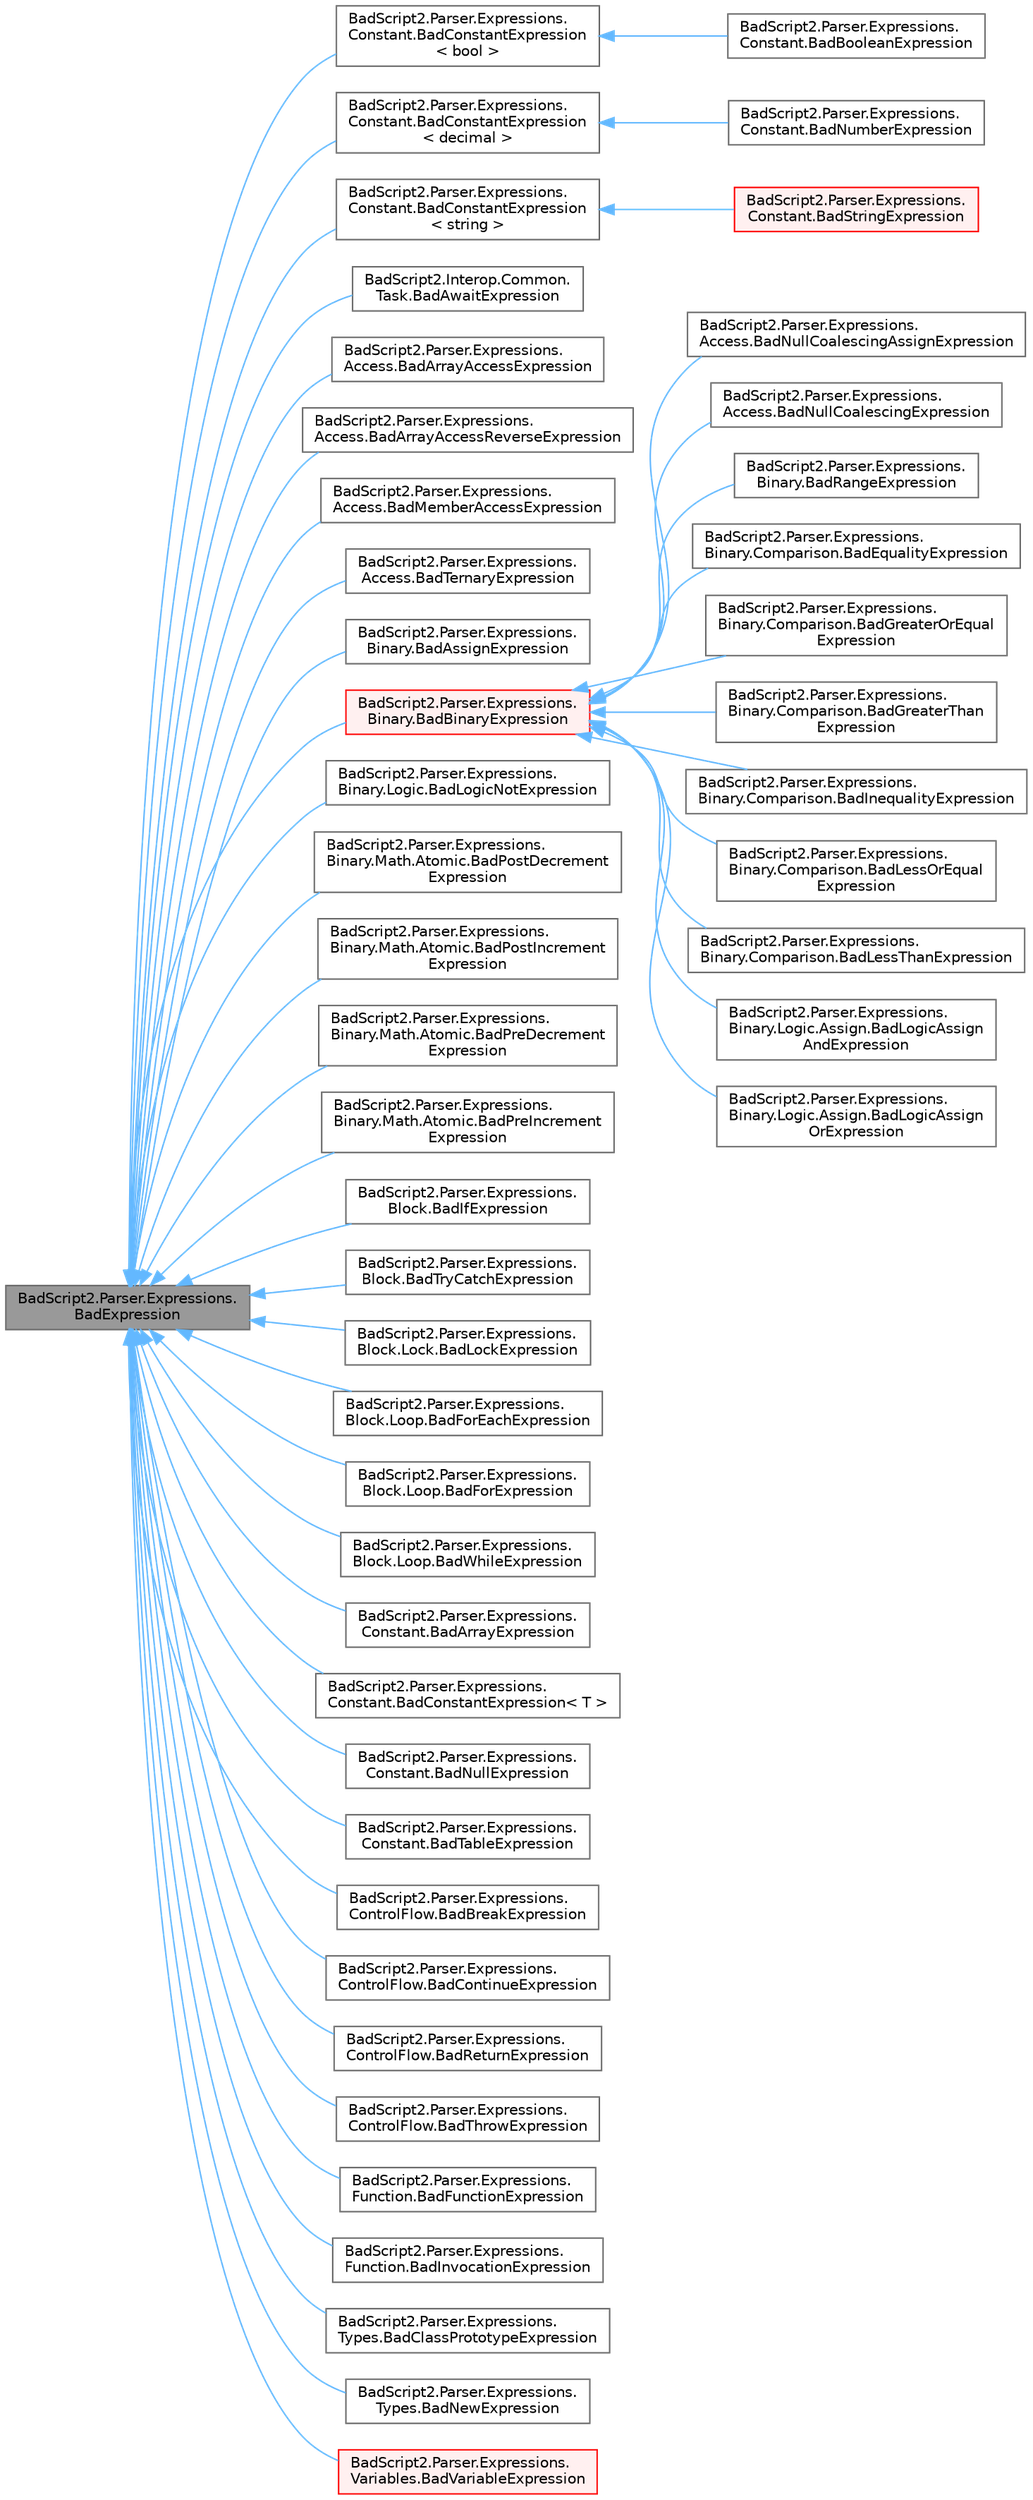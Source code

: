 digraph "BadScript2.Parser.Expressions.BadExpression"
{
 // LATEX_PDF_SIZE
  bgcolor="transparent";
  edge [fontname=Helvetica,fontsize=10,labelfontname=Helvetica,labelfontsize=10];
  node [fontname=Helvetica,fontsize=10,shape=box,height=0.2,width=0.4];
  rankdir="LR";
  Node1 [id="Node000001",label="BadScript2.Parser.Expressions.\lBadExpression",height=0.2,width=0.4,color="gray40", fillcolor="grey60", style="filled", fontcolor="black",tooltip="Base Implementation for all Expressions used inside the Script."];
  Node1 -> Node2 [id="edge1_Node000001_Node000002",dir="back",color="steelblue1",style="solid",tooltip=" "];
  Node2 [id="Node000002",label="BadScript2.Parser.Expressions.\lConstant.BadConstantExpression\l\< bool \>",height=0.2,width=0.4,color="gray40", fillcolor="white", style="filled",URL="$class_bad_script2_1_1_parser_1_1_expressions_1_1_constant_1_1_bad_constant_expression.html",tooltip=" "];
  Node2 -> Node3 [id="edge2_Node000002_Node000003",dir="back",color="steelblue1",style="solid",tooltip=" "];
  Node3 [id="Node000003",label="BadScript2.Parser.Expressions.\lConstant.BadBooleanExpression",height=0.2,width=0.4,color="gray40", fillcolor="white", style="filled",URL="$class_bad_script2_1_1_parser_1_1_expressions_1_1_constant_1_1_bad_boolean_expression.html",tooltip="Implements the Boolean Expression."];
  Node1 -> Node4 [id="edge3_Node000001_Node000004",dir="back",color="steelblue1",style="solid",tooltip=" "];
  Node4 [id="Node000004",label="BadScript2.Parser.Expressions.\lConstant.BadConstantExpression\l\< decimal \>",height=0.2,width=0.4,color="gray40", fillcolor="white", style="filled",URL="$class_bad_script2_1_1_parser_1_1_expressions_1_1_constant_1_1_bad_constant_expression.html",tooltip=" "];
  Node4 -> Node5 [id="edge4_Node000004_Node000005",dir="back",color="steelblue1",style="solid",tooltip=" "];
  Node5 [id="Node000005",label="BadScript2.Parser.Expressions.\lConstant.BadNumberExpression",height=0.2,width=0.4,color="gray40", fillcolor="white", style="filled",URL="$class_bad_script2_1_1_parser_1_1_expressions_1_1_constant_1_1_bad_number_expression.html",tooltip="Implements the Number Expression."];
  Node1 -> Node6 [id="edge5_Node000001_Node000006",dir="back",color="steelblue1",style="solid",tooltip=" "];
  Node6 [id="Node000006",label="BadScript2.Parser.Expressions.\lConstant.BadConstantExpression\l\< string \>",height=0.2,width=0.4,color="gray40", fillcolor="white", style="filled",URL="$class_bad_script2_1_1_parser_1_1_expressions_1_1_constant_1_1_bad_constant_expression.html",tooltip=" "];
  Node6 -> Node7 [id="edge6_Node000006_Node000007",dir="back",color="steelblue1",style="solid",tooltip=" "];
  Node7 [id="Node000007",label="BadScript2.Parser.Expressions.\lConstant.BadStringExpression",height=0.2,width=0.4,color="red", fillcolor="#FFF0F0", style="filled",URL="$class_bad_script2_1_1_parser_1_1_expressions_1_1_constant_1_1_bad_string_expression.html",tooltip="Implements the String Expression."];
  Node1 -> Node9 [id="edge7_Node000001_Node000009",dir="back",color="steelblue1",style="solid",tooltip=" "];
  Node9 [id="Node000009",label="BadScript2.Interop.Common.\lTask.BadAwaitExpression",height=0.2,width=0.4,color="gray40", fillcolor="white", style="filled",URL="$class_bad_script2_1_1_interop_1_1_common_1_1_task_1_1_bad_await_expression.html",tooltip="Implements the 'await' expression."];
  Node1 -> Node10 [id="edge8_Node000001_Node000010",dir="back",color="steelblue1",style="solid",tooltip=" "];
  Node10 [id="Node000010",label="BadScript2.Parser.Expressions.\lAccess.BadArrayAccessExpression",height=0.2,width=0.4,color="gray40", fillcolor="white", style="filled",URL="$class_bad_script2_1_1_parser_1_1_expressions_1_1_access_1_1_bad_array_access_expression.html",tooltip="Implements the Array Access to set or get properties from an object. <Left>[<Right>]."];
  Node1 -> Node11 [id="edge9_Node000001_Node000011",dir="back",color="steelblue1",style="solid",tooltip=" "];
  Node11 [id="Node000011",label="BadScript2.Parser.Expressions.\lAccess.BadArrayAccessReverseExpression",height=0.2,width=0.4,color="gray40", fillcolor="white", style="filled",URL="$class_bad_script2_1_1_parser_1_1_expressions_1_1_access_1_1_bad_array_access_reverse_expression.html",tooltip="Implements the Reverse Array Access to set or get properties from an object. <Left>[^<Right>]."];
  Node1 -> Node12 [id="edge10_Node000001_Node000012",dir="back",color="steelblue1",style="solid",tooltip=" "];
  Node12 [id="Node000012",label="BadScript2.Parser.Expressions.\lAccess.BadMemberAccessExpression",height=0.2,width=0.4,color="gray40", fillcolor="white", style="filled",URL="$class_bad_script2_1_1_parser_1_1_expressions_1_1_access_1_1_bad_member_access_expression.html",tooltip="Implements the Member Access to set or get properties from an object. <Left>.<Right>"];
  Node1 -> Node13 [id="edge11_Node000001_Node000013",dir="back",color="steelblue1",style="solid",tooltip=" "];
  Node13 [id="Node000013",label="BadScript2.Parser.Expressions.\lAccess.BadTernaryExpression",height=0.2,width=0.4,color="gray40", fillcolor="white", style="filled",URL="$class_bad_script2_1_1_parser_1_1_expressions_1_1_access_1_1_bad_ternary_expression.html",tooltip="Implements the Ternary Expression <Left> ? <TrueRet> : <FalseRet>"];
  Node1 -> Node14 [id="edge12_Node000001_Node000014",dir="back",color="steelblue1",style="solid",tooltip=" "];
  Node14 [id="Node000014",label="BadScript2.Parser.Expressions.\lBinary.BadAssignExpression",height=0.2,width=0.4,color="gray40", fillcolor="white", style="filled",URL="$class_bad_script2_1_1_parser_1_1_expressions_1_1_binary_1_1_bad_assign_expression.html",tooltip="Implements the Assign Expression <Left> = <Right>"];
  Node1 -> Node15 [id="edge13_Node000001_Node000015",dir="back",color="steelblue1",style="solid",tooltip=" "];
  Node15 [id="Node000015",label="BadScript2.Parser.Expressions.\lBinary.BadBinaryExpression",height=0.2,width=0.4,color="red", fillcolor="#FFF0F0", style="filled",URL="$class_bad_script2_1_1_parser_1_1_expressions_1_1_binary_1_1_bad_binary_expression.html",tooltip="Base Implementation of all Binary Expressions."];
  Node15 -> Node16 [id="edge14_Node000015_Node000016",dir="back",color="steelblue1",style="solid",tooltip=" "];
  Node16 [id="Node000016",label="BadScript2.Parser.Expressions.\lAccess.BadNullCoalescingAssignExpression",height=0.2,width=0.4,color="gray40", fillcolor="white", style="filled",URL="$class_bad_script2_1_1_parser_1_1_expressions_1_1_access_1_1_bad_null_coalescing_assign_expression.html",tooltip="Implements the Null Coalescing Assign Expression <Left> ??= <Right>"];
  Node15 -> Node17 [id="edge15_Node000015_Node000017",dir="back",color="steelblue1",style="solid",tooltip=" "];
  Node17 [id="Node000017",label="BadScript2.Parser.Expressions.\lAccess.BadNullCoalescingExpression",height=0.2,width=0.4,color="gray40", fillcolor="white", style="filled",URL="$class_bad_script2_1_1_parser_1_1_expressions_1_1_access_1_1_bad_null_coalescing_expression.html",tooltip="Implements the Null Coalescing Expression <Left> ?? <Right>"];
  Node15 -> Node18 [id="edge16_Node000015_Node000018",dir="back",color="steelblue1",style="solid",tooltip=" "];
  Node18 [id="Node000018",label="BadScript2.Parser.Expressions.\lBinary.BadRangeExpression",height=0.2,width=0.4,color="gray40", fillcolor="white", style="filled",URL="$class_bad_script2_1_1_parser_1_1_expressions_1_1_binary_1_1_bad_range_expression.html",tooltip="Implements the Range Expression <Start>..<End>"];
  Node15 -> Node19 [id="edge17_Node000015_Node000019",dir="back",color="steelblue1",style="solid",tooltip=" "];
  Node19 [id="Node000019",label="BadScript2.Parser.Expressions.\lBinary.Comparison.BadEqualityExpression",height=0.2,width=0.4,color="gray40", fillcolor="white", style="filled",URL="$class_bad_script2_1_1_parser_1_1_expressions_1_1_binary_1_1_comparison_1_1_bad_equality_expression.html",tooltip="Implements the Equality Expression <Left> == <Right>"];
  Node15 -> Node20 [id="edge18_Node000015_Node000020",dir="back",color="steelblue1",style="solid",tooltip=" "];
  Node20 [id="Node000020",label="BadScript2.Parser.Expressions.\lBinary.Comparison.BadGreaterOrEqual\lExpression",height=0.2,width=0.4,color="gray40", fillcolor="white", style="filled",URL="$class_bad_script2_1_1_parser_1_1_expressions_1_1_binary_1_1_comparison_1_1_bad_greater_or_equal_expression.html",tooltip="Implements the Greater or Equal Expression <Left> >= <Right>"];
  Node15 -> Node21 [id="edge19_Node000015_Node000021",dir="back",color="steelblue1",style="solid",tooltip=" "];
  Node21 [id="Node000021",label="BadScript2.Parser.Expressions.\lBinary.Comparison.BadGreaterThan\lExpression",height=0.2,width=0.4,color="gray40", fillcolor="white", style="filled",URL="$class_bad_script2_1_1_parser_1_1_expressions_1_1_binary_1_1_comparison_1_1_bad_greater_than_expression.html",tooltip="Implements the Greater Than Expression."];
  Node15 -> Node22 [id="edge20_Node000015_Node000022",dir="back",color="steelblue1",style="solid",tooltip=" "];
  Node22 [id="Node000022",label="BadScript2.Parser.Expressions.\lBinary.Comparison.BadInequalityExpression",height=0.2,width=0.4,color="gray40", fillcolor="white", style="filled",URL="$class_bad_script2_1_1_parser_1_1_expressions_1_1_binary_1_1_comparison_1_1_bad_inequality_expression.html",tooltip="Implements the Inequality Expression."];
  Node15 -> Node23 [id="edge21_Node000015_Node000023",dir="back",color="steelblue1",style="solid",tooltip=" "];
  Node23 [id="Node000023",label="BadScript2.Parser.Expressions.\lBinary.Comparison.BadLessOrEqual\lExpression",height=0.2,width=0.4,color="gray40", fillcolor="white", style="filled",URL="$class_bad_script2_1_1_parser_1_1_expressions_1_1_binary_1_1_comparison_1_1_bad_less_or_equal_expression.html",tooltip="Implements the Less or Equal Expression <Left> <= <Right>"];
  Node15 -> Node24 [id="edge22_Node000015_Node000024",dir="back",color="steelblue1",style="solid",tooltip=" "];
  Node24 [id="Node000024",label="BadScript2.Parser.Expressions.\lBinary.Comparison.BadLessThanExpression",height=0.2,width=0.4,color="gray40", fillcolor="white", style="filled",URL="$class_bad_script2_1_1_parser_1_1_expressions_1_1_binary_1_1_comparison_1_1_bad_less_than_expression.html",tooltip="Implements the Less Than Expression."];
  Node15 -> Node25 [id="edge23_Node000015_Node000025",dir="back",color="steelblue1",style="solid",tooltip=" "];
  Node25 [id="Node000025",label="BadScript2.Parser.Expressions.\lBinary.Logic.Assign.BadLogicAssign\lAndExpression",height=0.2,width=0.4,color="gray40", fillcolor="white", style="filled",URL="$class_bad_script2_1_1_parser_1_1_expressions_1_1_binary_1_1_logic_1_1_assign_1_1_bad_logic_assign_and_expression.html",tooltip="Implements the Assign Logic And Expression."];
  Node15 -> Node26 [id="edge24_Node000015_Node000026",dir="back",color="steelblue1",style="solid",tooltip=" "];
  Node26 [id="Node000026",label="BadScript2.Parser.Expressions.\lBinary.Logic.Assign.BadLogicAssign\lOrExpression",height=0.2,width=0.4,color="gray40", fillcolor="white", style="filled",URL="$class_bad_script2_1_1_parser_1_1_expressions_1_1_binary_1_1_logic_1_1_assign_1_1_bad_logic_assign_or_expression.html",tooltip="Implements the Assign Logic Or Expression."];
  Node1 -> Node41 [id="edge25_Node000001_Node000041",dir="back",color="steelblue1",style="solid",tooltip=" "];
  Node41 [id="Node000041",label="BadScript2.Parser.Expressions.\lBinary.Logic.BadLogicNotExpression",height=0.2,width=0.4,color="gray40", fillcolor="white", style="filled",URL="$class_bad_script2_1_1_parser_1_1_expressions_1_1_binary_1_1_logic_1_1_bad_logic_not_expression.html",tooltip="Implements the Logic Not Exression."];
  Node1 -> Node42 [id="edge26_Node000001_Node000042",dir="back",color="steelblue1",style="solid",tooltip=" "];
  Node42 [id="Node000042",label="BadScript2.Parser.Expressions.\lBinary.Math.Atomic.BadPostDecrement\lExpression",height=0.2,width=0.4,color="gray40", fillcolor="white", style="filled",URL="$class_bad_script2_1_1_parser_1_1_expressions_1_1_binary_1_1_math_1_1_atomic_1_1_bad_post_decrement_expression.html",tooltip="Implements the Post Decrement Expression."];
  Node1 -> Node43 [id="edge27_Node000001_Node000043",dir="back",color="steelblue1",style="solid",tooltip=" "];
  Node43 [id="Node000043",label="BadScript2.Parser.Expressions.\lBinary.Math.Atomic.BadPostIncrement\lExpression",height=0.2,width=0.4,color="gray40", fillcolor="white", style="filled",URL="$class_bad_script2_1_1_parser_1_1_expressions_1_1_binary_1_1_math_1_1_atomic_1_1_bad_post_increment_expression.html",tooltip="Implements the Post Increment Expression."];
  Node1 -> Node44 [id="edge28_Node000001_Node000044",dir="back",color="steelblue1",style="solid",tooltip=" "];
  Node44 [id="Node000044",label="BadScript2.Parser.Expressions.\lBinary.Math.Atomic.BadPreDecrement\lExpression",height=0.2,width=0.4,color="gray40", fillcolor="white", style="filled",URL="$class_bad_script2_1_1_parser_1_1_expressions_1_1_binary_1_1_math_1_1_atomic_1_1_bad_pre_decrement_expression.html",tooltip="Implements the Pre Decrement Expression."];
  Node1 -> Node45 [id="edge29_Node000001_Node000045",dir="back",color="steelblue1",style="solid",tooltip=" "];
  Node45 [id="Node000045",label="BadScript2.Parser.Expressions.\lBinary.Math.Atomic.BadPreIncrement\lExpression",height=0.2,width=0.4,color="gray40", fillcolor="white", style="filled",URL="$class_bad_script2_1_1_parser_1_1_expressions_1_1_binary_1_1_math_1_1_atomic_1_1_bad_pre_increment_expression.html",tooltip="Implements the Pre Increment Expression."];
  Node1 -> Node46 [id="edge30_Node000001_Node000046",dir="back",color="steelblue1",style="solid",tooltip=" "];
  Node46 [id="Node000046",label="BadScript2.Parser.Expressions.\lBlock.BadIfExpression",height=0.2,width=0.4,color="gray40", fillcolor="white", style="filled",URL="$class_bad_script2_1_1_parser_1_1_expressions_1_1_block_1_1_bad_if_expression.html",tooltip="Implements the If Statement Expression."];
  Node1 -> Node47 [id="edge31_Node000001_Node000047",dir="back",color="steelblue1",style="solid",tooltip=" "];
  Node47 [id="Node000047",label="BadScript2.Parser.Expressions.\lBlock.BadTryCatchExpression",height=0.2,width=0.4,color="gray40", fillcolor="white", style="filled",URL="$class_bad_script2_1_1_parser_1_1_expressions_1_1_block_1_1_bad_try_catch_expression.html",tooltip="Implements the Try Catch Statement Expression."];
  Node1 -> Node48 [id="edge32_Node000001_Node000048",dir="back",color="steelblue1",style="solid",tooltip=" "];
  Node48 [id="Node000048",label="BadScript2.Parser.Expressions.\lBlock.Lock.BadLockExpression",height=0.2,width=0.4,color="gray40", fillcolor="white", style="filled",URL="$class_bad_script2_1_1_parser_1_1_expressions_1_1_block_1_1_lock_1_1_bad_lock_expression.html",tooltip="Implements the Lock Expression."];
  Node1 -> Node49 [id="edge33_Node000001_Node000049",dir="back",color="steelblue1",style="solid",tooltip=" "];
  Node49 [id="Node000049",label="BadScript2.Parser.Expressions.\lBlock.Loop.BadForEachExpression",height=0.2,width=0.4,color="gray40", fillcolor="white", style="filled",URL="$class_bad_script2_1_1_parser_1_1_expressions_1_1_block_1_1_loop_1_1_bad_for_each_expression.html",tooltip="Implements the For Each Expression."];
  Node1 -> Node50 [id="edge34_Node000001_Node000050",dir="back",color="steelblue1",style="solid",tooltip=" "];
  Node50 [id="Node000050",label="BadScript2.Parser.Expressions.\lBlock.Loop.BadForExpression",height=0.2,width=0.4,color="gray40", fillcolor="white", style="filled",URL="$class_bad_script2_1_1_parser_1_1_expressions_1_1_block_1_1_loop_1_1_bad_for_expression.html",tooltip="Implements the For Loop Expression."];
  Node1 -> Node51 [id="edge35_Node000001_Node000051",dir="back",color="steelblue1",style="solid",tooltip=" "];
  Node51 [id="Node000051",label="BadScript2.Parser.Expressions.\lBlock.Loop.BadWhileExpression",height=0.2,width=0.4,color="gray40", fillcolor="white", style="filled",URL="$class_bad_script2_1_1_parser_1_1_expressions_1_1_block_1_1_loop_1_1_bad_while_expression.html",tooltip="Implements the While Expression."];
  Node1 -> Node52 [id="edge36_Node000001_Node000052",dir="back",color="steelblue1",style="solid",tooltip=" "];
  Node52 [id="Node000052",label="BadScript2.Parser.Expressions.\lConstant.BadArrayExpression",height=0.2,width=0.4,color="gray40", fillcolor="white", style="filled",URL="$class_bad_script2_1_1_parser_1_1_expressions_1_1_constant_1_1_bad_array_expression.html",tooltip="Implements the Array Expression."];
  Node1 -> Node53 [id="edge37_Node000001_Node000053",dir="back",color="steelblue1",style="solid",tooltip=" "];
  Node53 [id="Node000053",label="BadScript2.Parser.Expressions.\lConstant.BadConstantExpression\< T \>",height=0.2,width=0.4,color="gray40", fillcolor="white", style="filled",URL="$class_bad_script2_1_1_parser_1_1_expressions_1_1_constant_1_1_bad_constant_expression.html",tooltip="Base Class of all Constant Expressions."];
  Node1 -> Node54 [id="edge38_Node000001_Node000054",dir="back",color="steelblue1",style="solid",tooltip=" "];
  Node54 [id="Node000054",label="BadScript2.Parser.Expressions.\lConstant.BadNullExpression",height=0.2,width=0.4,color="gray40", fillcolor="white", style="filled",URL="$class_bad_script2_1_1_parser_1_1_expressions_1_1_constant_1_1_bad_null_expression.html",tooltip="Implements the Null Expression."];
  Node1 -> Node55 [id="edge39_Node000001_Node000055",dir="back",color="steelblue1",style="solid",tooltip=" "];
  Node55 [id="Node000055",label="BadScript2.Parser.Expressions.\lConstant.BadTableExpression",height=0.2,width=0.4,color="gray40", fillcolor="white", style="filled",URL="$class_bad_script2_1_1_parser_1_1_expressions_1_1_constant_1_1_bad_table_expression.html",tooltip="Implements the Table Expression."];
  Node1 -> Node56 [id="edge40_Node000001_Node000056",dir="back",color="steelblue1",style="solid",tooltip=" "];
  Node56 [id="Node000056",label="BadScript2.Parser.Expressions.\lControlFlow.BadBreakExpression",height=0.2,width=0.4,color="gray40", fillcolor="white", style="filled",URL="$class_bad_script2_1_1_parser_1_1_expressions_1_1_control_flow_1_1_bad_break_expression.html",tooltip="Implements the Break Expression that is used to prematurely exit a loop."];
  Node1 -> Node57 [id="edge41_Node000001_Node000057",dir="back",color="steelblue1",style="solid",tooltip=" "];
  Node57 [id="Node000057",label="BadScript2.Parser.Expressions.\lControlFlow.BadContinueExpression",height=0.2,width=0.4,color="gray40", fillcolor="white", style="filled",URL="$class_bad_script2_1_1_parser_1_1_expressions_1_1_control_flow_1_1_bad_continue_expression.html",tooltip="Implements the Break Expression that is used to skip a loop iteraion."];
  Node1 -> Node58 [id="edge42_Node000001_Node000058",dir="back",color="steelblue1",style="solid",tooltip=" "];
  Node58 [id="Node000058",label="BadScript2.Parser.Expressions.\lControlFlow.BadReturnExpression",height=0.2,width=0.4,color="gray40", fillcolor="white", style="filled",URL="$class_bad_script2_1_1_parser_1_1_expressions_1_1_control_flow_1_1_bad_return_expression.html",tooltip="Implements the Return expression that is used to exit the current function with an Optional Return Va..."];
  Node1 -> Node59 [id="edge43_Node000001_Node000059",dir="back",color="steelblue1",style="solid",tooltip=" "];
  Node59 [id="Node000059",label="BadScript2.Parser.Expressions.\lControlFlow.BadThrowExpression",height=0.2,width=0.4,color="gray40", fillcolor="white", style="filled",URL="$class_bad_script2_1_1_parser_1_1_expressions_1_1_control_flow_1_1_bad_throw_expression.html",tooltip="Implements the Throw Expression that is used to raise errors inside the Script."];
  Node1 -> Node60 [id="edge44_Node000001_Node000060",dir="back",color="steelblue1",style="solid",tooltip=" "];
  Node60 [id="Node000060",label="BadScript2.Parser.Expressions.\lFunction.BadFunctionExpression",height=0.2,width=0.4,color="gray40", fillcolor="white", style="filled",URL="$class_bad_script2_1_1_parser_1_1_expressions_1_1_function_1_1_bad_function_expression.html",tooltip="Implements the Function Expression."];
  Node1 -> Node61 [id="edge45_Node000001_Node000061",dir="back",color="steelblue1",style="solid",tooltip=" "];
  Node61 [id="Node000061",label="BadScript2.Parser.Expressions.\lFunction.BadInvocationExpression",height=0.2,width=0.4,color="gray40", fillcolor="white", style="filled",URL="$class_bad_script2_1_1_parser_1_1_expressions_1_1_function_1_1_bad_invocation_expression.html",tooltip="Implements the Invocation Expression."];
  Node1 -> Node62 [id="edge46_Node000001_Node000062",dir="back",color="steelblue1",style="solid",tooltip=" "];
  Node62 [id="Node000062",label="BadScript2.Parser.Expressions.\lTypes.BadClassPrototypeExpression",height=0.2,width=0.4,color="gray40", fillcolor="white", style="filled",URL="$class_bad_script2_1_1_parser_1_1_expressions_1_1_types_1_1_bad_class_prototype_expression.html",tooltip="Implements the Class Prototype Expression."];
  Node1 -> Node63 [id="edge47_Node000001_Node000063",dir="back",color="steelblue1",style="solid",tooltip=" "];
  Node63 [id="Node000063",label="BadScript2.Parser.Expressions.\lTypes.BadNewExpression",height=0.2,width=0.4,color="gray40", fillcolor="white", style="filled",URL="$class_bad_script2_1_1_parser_1_1_expressions_1_1_types_1_1_bad_new_expression.html",tooltip="Implements the New Expression."];
  Node1 -> Node64 [id="edge48_Node000001_Node000064",dir="back",color="steelblue1",style="solid",tooltip=" "];
  Node64 [id="Node000064",label="BadScript2.Parser.Expressions.\lVariables.BadVariableExpression",height=0.2,width=0.4,color="red", fillcolor="#FFF0F0", style="filled",URL="$class_bad_script2_1_1_parser_1_1_expressions_1_1_variables_1_1_bad_variable_expression.html",tooltip="Implements the Variable Expression."];
}
